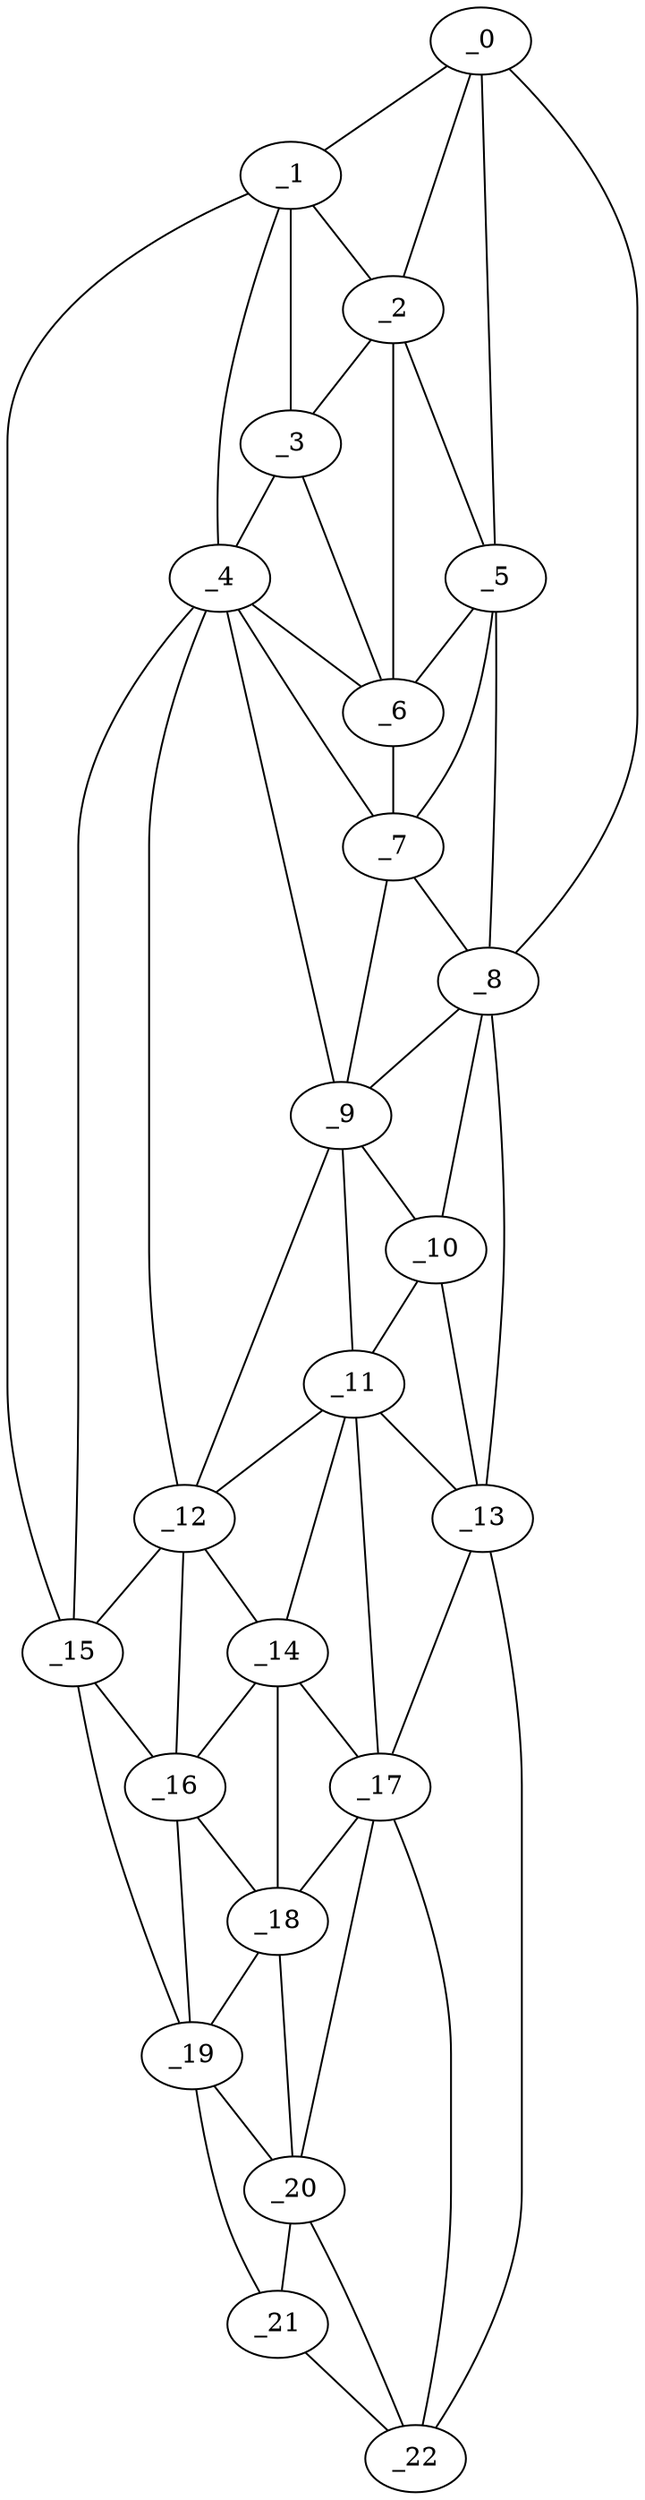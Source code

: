 graph "obj91__210.gxl" {
	_0	 [x=8,
		y=51];
	_1	 [x=9,
		y=66];
	_0 -- _1	 [valence=1];
	_2	 [x=14,
		y=59];
	_0 -- _2	 [valence=2];
	_5	 [x=27,
		y=54];
	_0 -- _5	 [valence=1];
	_8	 [x=53,
		y=40];
	_0 -- _8	 [valence=1];
	_1 -- _2	 [valence=2];
	_3	 [x=17,
		y=67];
	_1 -- _3	 [valence=1];
	_4	 [x=22,
		y=68];
	_1 -- _4	 [valence=2];
	_15	 [x=80,
		y=88];
	_1 -- _15	 [valence=1];
	_2 -- _3	 [valence=2];
	_2 -- _5	 [valence=1];
	_6	 [x=27,
		y=61];
	_2 -- _6	 [valence=2];
	_3 -- _4	 [valence=2];
	_3 -- _6	 [valence=1];
	_4 -- _6	 [valence=2];
	_7	 [x=40,
		y=64];
	_4 -- _7	 [valence=2];
	_9	 [x=54,
		y=68];
	_4 -- _9	 [valence=1];
	_12	 [x=72,
		y=83];
	_4 -- _12	 [valence=2];
	_4 -- _15	 [valence=2];
	_5 -- _6	 [valence=2];
	_5 -- _7	 [valence=2];
	_5 -- _8	 [valence=1];
	_6 -- _7	 [valence=2];
	_7 -- _8	 [valence=2];
	_7 -- _9	 [valence=1];
	_8 -- _9	 [valence=1];
	_10	 [x=65,
		y=44];
	_8 -- _10	 [valence=2];
	_13	 [x=73,
		y=40];
	_8 -- _13	 [valence=1];
	_9 -- _10	 [valence=2];
	_11	 [x=70,
		y=64];
	_9 -- _11	 [valence=2];
	_9 -- _12	 [valence=1];
	_10 -- _11	 [valence=1];
	_10 -- _13	 [valence=1];
	_11 -- _12	 [valence=2];
	_11 -- _13	 [valence=2];
	_14	 [x=76,
		y=74];
	_11 -- _14	 [valence=1];
	_17	 [x=90,
		y=51];
	_11 -- _17	 [valence=2];
	_12 -- _14	 [valence=1];
	_12 -- _15	 [valence=1];
	_16	 [x=84,
		y=82];
	_12 -- _16	 [valence=1];
	_13 -- _17	 [valence=1];
	_22	 [x=123,
		y=65];
	_13 -- _22	 [valence=1];
	_14 -- _16	 [valence=2];
	_14 -- _17	 [valence=2];
	_18	 [x=97,
		y=80];
	_14 -- _18	 [valence=1];
	_15 -- _16	 [valence=2];
	_19	 [x=99,
		y=87];
	_15 -- _19	 [valence=1];
	_16 -- _18	 [valence=2];
	_16 -- _19	 [valence=2];
	_17 -- _18	 [valence=1];
	_20	 [x=112,
		y=78];
	_17 -- _20	 [valence=2];
	_17 -- _22	 [valence=2];
	_18 -- _19	 [valence=1];
	_18 -- _20	 [valence=2];
	_19 -- _20	 [valence=2];
	_21	 [x=122,
		y=77];
	_19 -- _21	 [valence=1];
	_20 -- _21	 [valence=2];
	_20 -- _22	 [valence=1];
	_21 -- _22	 [valence=1];
}
